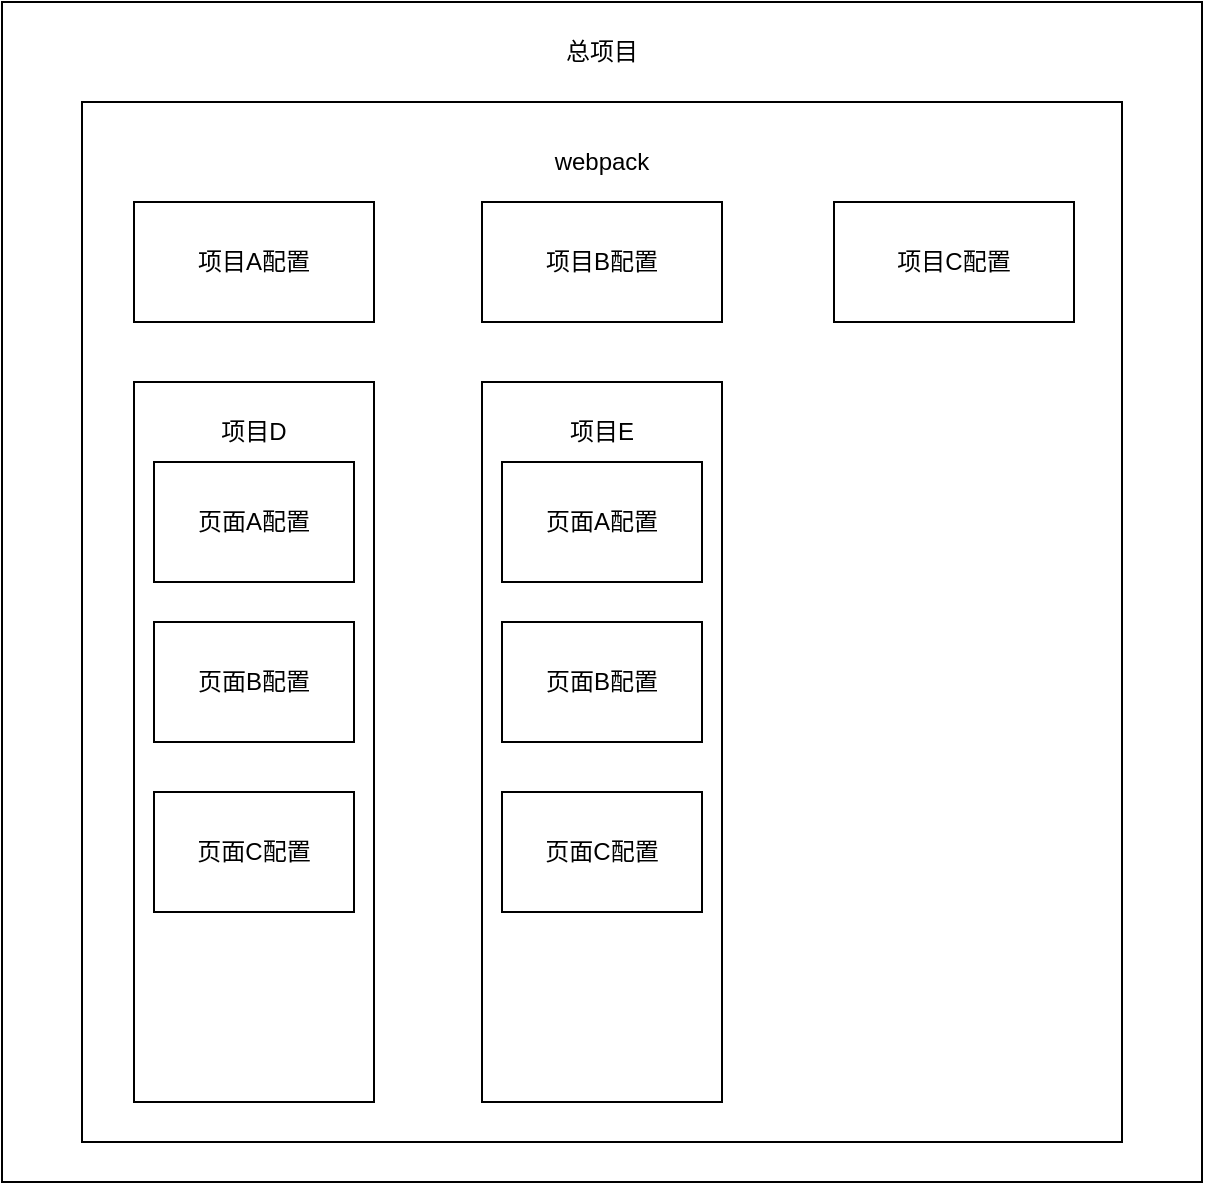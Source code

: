 <mxfile version="16.5.6" type="github">
  <diagram id="drN6W1Pmc-uUVrhjbAJO" name="第 1 页">
    <mxGraphModel dx="1186" dy="739" grid="1" gridSize="10" guides="1" tooltips="1" connect="1" arrows="1" fold="1" page="1" pageScale="1" pageWidth="827" pageHeight="1169" math="0" shadow="0">
      <root>
        <mxCell id="0" />
        <mxCell id="1" parent="0" />
        <mxCell id="CtdlgVZdFwfaXDgK8hUP-1" value="" style="rounded=0;whiteSpace=wrap;html=1;" vertex="1" parent="1">
          <mxGeometry x="114" y="130" width="600" height="590" as="geometry" />
        </mxCell>
        <mxCell id="CtdlgVZdFwfaXDgK8hUP-2" value="" style="rounded=0;whiteSpace=wrap;html=1;" vertex="1" parent="1">
          <mxGeometry x="154" y="180" width="520" height="520" as="geometry" />
        </mxCell>
        <mxCell id="CtdlgVZdFwfaXDgK8hUP-3" value="总项目" style="text;html=1;strokeColor=none;fillColor=none;align=center;verticalAlign=middle;whiteSpace=wrap;rounded=0;" vertex="1" parent="1">
          <mxGeometry x="384" y="140" width="60" height="30" as="geometry" />
        </mxCell>
        <mxCell id="CtdlgVZdFwfaXDgK8hUP-5" value="webpack" style="text;html=1;strokeColor=none;fillColor=none;align=center;verticalAlign=middle;whiteSpace=wrap;rounded=0;" vertex="1" parent="1">
          <mxGeometry x="384" y="195" width="60" height="30" as="geometry" />
        </mxCell>
        <mxCell id="CtdlgVZdFwfaXDgK8hUP-6" value="项目A配置" style="rounded=0;whiteSpace=wrap;html=1;" vertex="1" parent="1">
          <mxGeometry x="180" y="230" width="120" height="60" as="geometry" />
        </mxCell>
        <mxCell id="CtdlgVZdFwfaXDgK8hUP-7" value="项目B配置" style="rounded=0;whiteSpace=wrap;html=1;" vertex="1" parent="1">
          <mxGeometry x="354" y="230" width="120" height="60" as="geometry" />
        </mxCell>
        <mxCell id="CtdlgVZdFwfaXDgK8hUP-8" value="项目C配置" style="rounded=0;whiteSpace=wrap;html=1;" vertex="1" parent="1">
          <mxGeometry x="530" y="230" width="120" height="60" as="geometry" />
        </mxCell>
        <mxCell id="CtdlgVZdFwfaXDgK8hUP-9" value="" style="rounded=0;whiteSpace=wrap;html=1;" vertex="1" parent="1">
          <mxGeometry x="180" y="320" width="120" height="360" as="geometry" />
        </mxCell>
        <mxCell id="CtdlgVZdFwfaXDgK8hUP-10" value="项目D" style="text;html=1;strokeColor=none;fillColor=none;align=center;verticalAlign=middle;whiteSpace=wrap;rounded=0;" vertex="1" parent="1">
          <mxGeometry x="210" y="330" width="60" height="30" as="geometry" />
        </mxCell>
        <mxCell id="CtdlgVZdFwfaXDgK8hUP-11" value="页面A配置" style="rounded=0;whiteSpace=wrap;html=1;" vertex="1" parent="1">
          <mxGeometry x="190" y="360" width="100" height="60" as="geometry" />
        </mxCell>
        <mxCell id="CtdlgVZdFwfaXDgK8hUP-12" value="页面B配置" style="rounded=0;whiteSpace=wrap;html=1;" vertex="1" parent="1">
          <mxGeometry x="190" y="440" width="100" height="60" as="geometry" />
        </mxCell>
        <mxCell id="CtdlgVZdFwfaXDgK8hUP-13" value="页面C配置" style="rounded=0;whiteSpace=wrap;html=1;" vertex="1" parent="1">
          <mxGeometry x="190" y="525" width="100" height="60" as="geometry" />
        </mxCell>
        <mxCell id="CtdlgVZdFwfaXDgK8hUP-14" value="" style="rounded=0;whiteSpace=wrap;html=1;" vertex="1" parent="1">
          <mxGeometry x="354" y="320" width="120" height="360" as="geometry" />
        </mxCell>
        <mxCell id="CtdlgVZdFwfaXDgK8hUP-15" value="项目E" style="text;html=1;strokeColor=none;fillColor=none;align=center;verticalAlign=middle;whiteSpace=wrap;rounded=0;" vertex="1" parent="1">
          <mxGeometry x="384" y="330" width="60" height="30" as="geometry" />
        </mxCell>
        <mxCell id="CtdlgVZdFwfaXDgK8hUP-16" value="页面A配置" style="rounded=0;whiteSpace=wrap;html=1;" vertex="1" parent="1">
          <mxGeometry x="364" y="360" width="100" height="60" as="geometry" />
        </mxCell>
        <mxCell id="CtdlgVZdFwfaXDgK8hUP-17" value="页面B配置" style="rounded=0;whiteSpace=wrap;html=1;" vertex="1" parent="1">
          <mxGeometry x="364" y="440" width="100" height="60" as="geometry" />
        </mxCell>
        <mxCell id="CtdlgVZdFwfaXDgK8hUP-18" value="页面C配置" style="rounded=0;whiteSpace=wrap;html=1;" vertex="1" parent="1">
          <mxGeometry x="364" y="525" width="100" height="60" as="geometry" />
        </mxCell>
      </root>
    </mxGraphModel>
  </diagram>
</mxfile>
